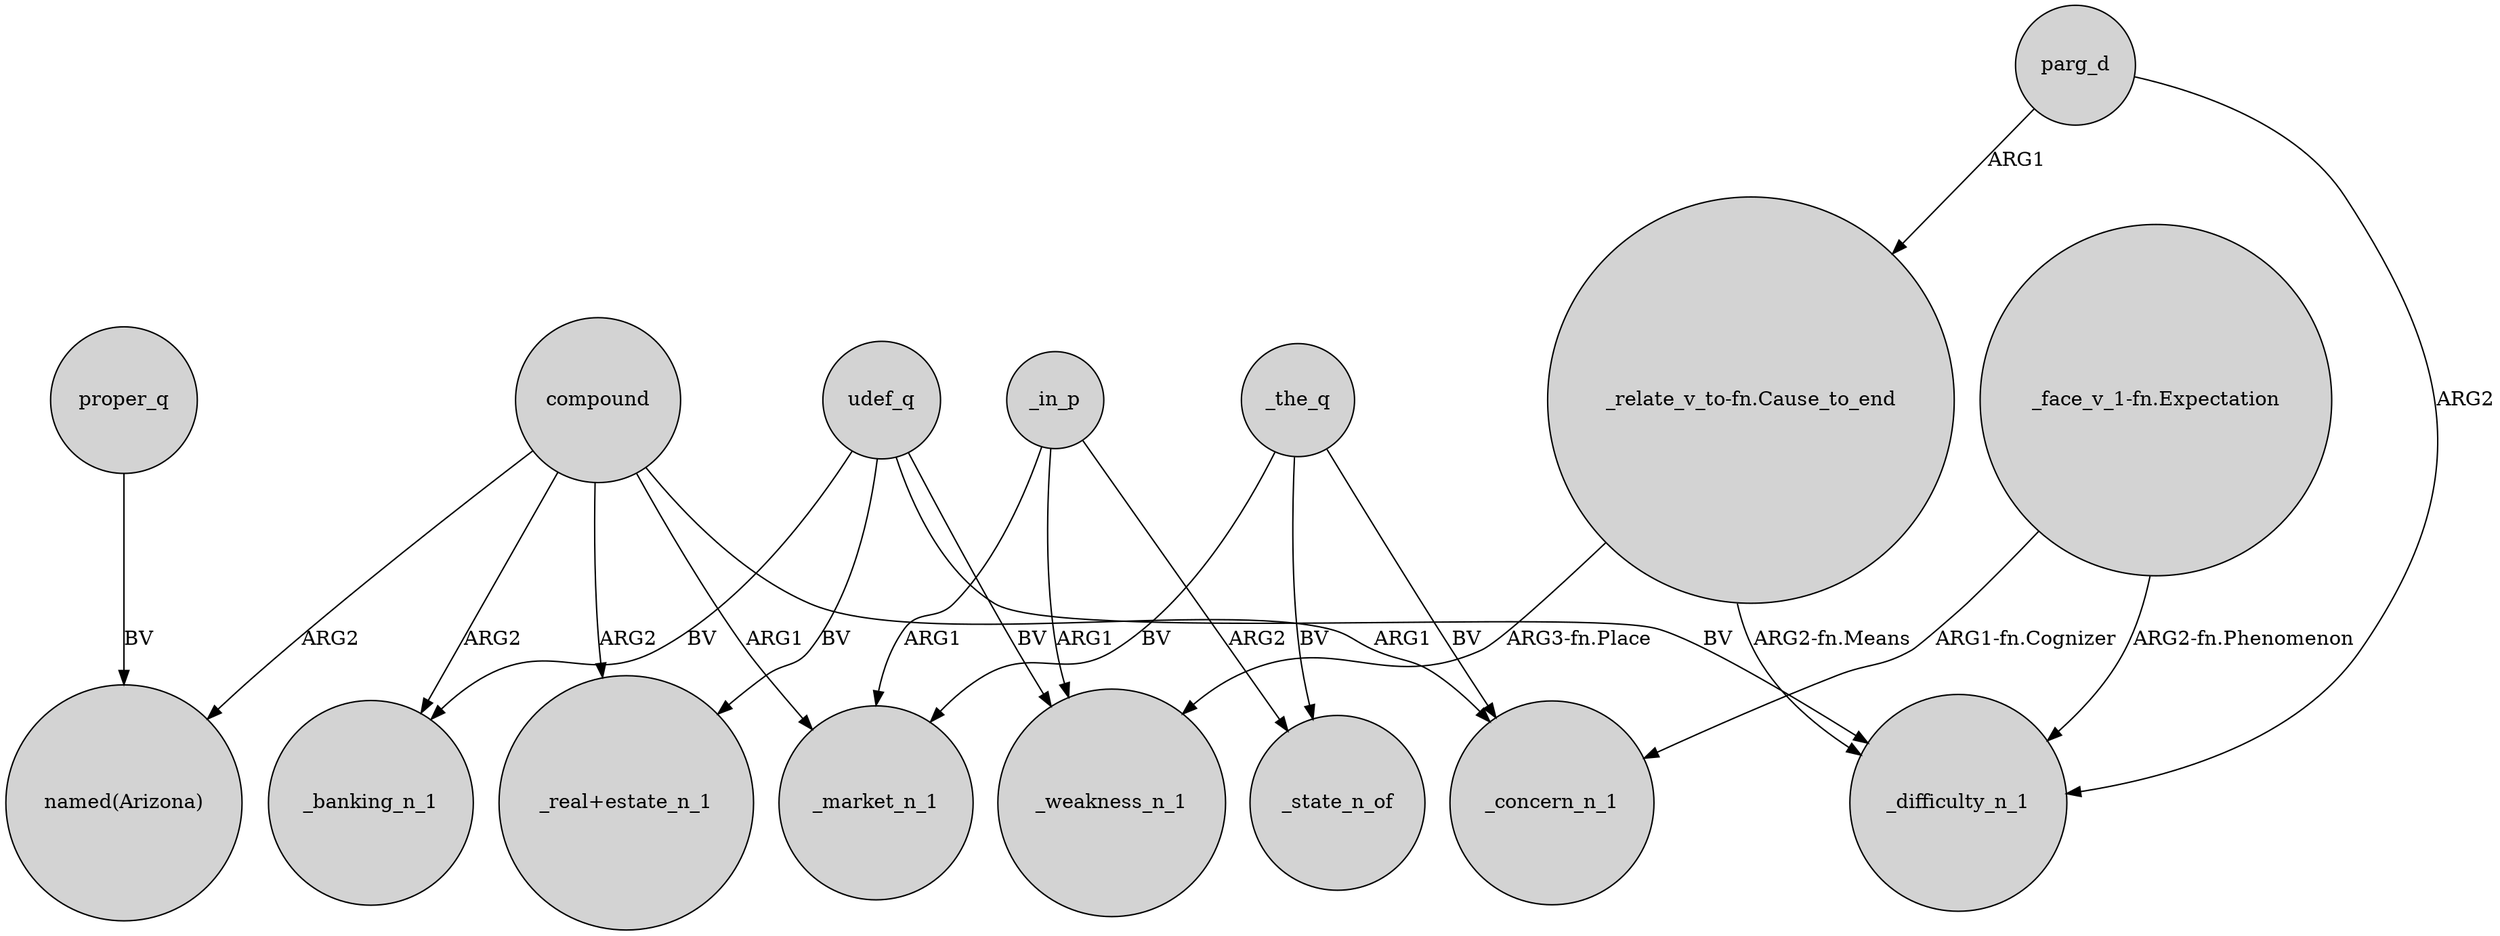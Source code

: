 digraph {
	node [shape=circle style=filled]
	proper_q -> "named(Arizona)" [label=BV]
	udef_q -> _difficulty_n_1 [label=BV]
	_the_q -> _state_n_of [label=BV]
	_in_p -> _weakness_n_1 [label=ARG1]
	compound -> "_real+estate_n_1" [label=ARG2]
	_the_q -> _concern_n_1 [label=BV]
	"_relate_v_to-fn.Cause_to_end" -> _weakness_n_1 [label="ARG3-fn.Place"]
	_in_p -> _market_n_1 [label=ARG1]
	_the_q -> _market_n_1 [label=BV]
	udef_q -> _weakness_n_1 [label=BV]
	parg_d -> "_relate_v_to-fn.Cause_to_end" [label=ARG1]
	compound -> "named(Arizona)" [label=ARG2]
	udef_q -> _banking_n_1 [label=BV]
	"_face_v_1-fn.Expectation" -> _difficulty_n_1 [label="ARG2-fn.Phenomenon"]
	compound -> _concern_n_1 [label=ARG1]
	compound -> _banking_n_1 [label=ARG2]
	parg_d -> _difficulty_n_1 [label=ARG2]
	"_relate_v_to-fn.Cause_to_end" -> _difficulty_n_1 [label="ARG2-fn.Means"]
	"_face_v_1-fn.Expectation" -> _concern_n_1 [label="ARG1-fn.Cognizer"]
	compound -> _market_n_1 [label=ARG1]
	_in_p -> _state_n_of [label=ARG2]
	udef_q -> "_real+estate_n_1" [label=BV]
}
